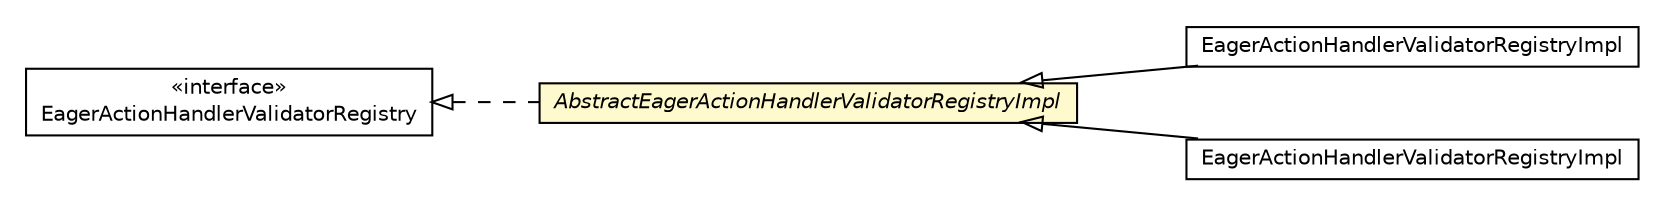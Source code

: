 #!/usr/local/bin/dot
#
# Class diagram 
# Generated by UMLGraph version R5_6-24-gf6e263 (http://www.umlgraph.org/)
#

digraph G {
	edge [fontname="Helvetica",fontsize=10,labelfontname="Helvetica",labelfontsize=10];
	node [fontname="Helvetica",fontsize=10,shape=plaintext];
	nodesep=0.25;
	ranksep=0.5;
	rankdir=LR;
	// com.gwtplatform.dispatch.server.actionhandlervalidator.EagerActionHandlerValidatorRegistry
	c61762 [label=<<table title="com.gwtplatform.dispatch.server.actionhandlervalidator.EagerActionHandlerValidatorRegistry" border="0" cellborder="1" cellspacing="0" cellpadding="2" port="p" href="./EagerActionHandlerValidatorRegistry.html">
		<tr><td><table border="0" cellspacing="0" cellpadding="1">
<tr><td align="center" balign="center"> &#171;interface&#187; </td></tr>
<tr><td align="center" balign="center"> EagerActionHandlerValidatorRegistry </td></tr>
		</table></td></tr>
		</table>>, URL="./EagerActionHandlerValidatorRegistry.html", fontname="Helvetica", fontcolor="black", fontsize=10.0];
	// com.gwtplatform.dispatch.server.actionhandlervalidator.AbstractEagerActionHandlerValidatorRegistryImpl
	c61772 [label=<<table title="com.gwtplatform.dispatch.server.actionhandlervalidator.AbstractEagerActionHandlerValidatorRegistryImpl" border="0" cellborder="1" cellspacing="0" cellpadding="2" port="p" bgcolor="lemonChiffon" href="./AbstractEagerActionHandlerValidatorRegistryImpl.html">
		<tr><td><table border="0" cellspacing="0" cellpadding="1">
<tr><td align="center" balign="center"><font face="Helvetica-Oblique"> AbstractEagerActionHandlerValidatorRegistryImpl </font></td></tr>
		</table></td></tr>
		</table>>, URL="./AbstractEagerActionHandlerValidatorRegistryImpl.html", fontname="Helvetica", fontcolor="black", fontsize=10.0];
	// com.gwtplatform.dispatch.server.guice.actionhandlervalidator.EagerActionHandlerValidatorRegistryImpl
	c61981 [label=<<table title="com.gwtplatform.dispatch.server.guice.actionhandlervalidator.EagerActionHandlerValidatorRegistryImpl" border="0" cellborder="1" cellspacing="0" cellpadding="2" port="p" href="../guice/actionhandlervalidator/EagerActionHandlerValidatorRegistryImpl.html">
		<tr><td><table border="0" cellspacing="0" cellpadding="1">
<tr><td align="center" balign="center"> EagerActionHandlerValidatorRegistryImpl </td></tr>
		</table></td></tr>
		</table>>, URL="../guice/actionhandlervalidator/EagerActionHandlerValidatorRegistryImpl.html", fontname="Helvetica", fontcolor="black", fontsize=10.0];
	// com.gwtplatform.dispatch.server.spring.actionhandlervalidator.EagerActionHandlerValidatorRegistryImpl
	c61996 [label=<<table title="com.gwtplatform.dispatch.server.spring.actionhandlervalidator.EagerActionHandlerValidatorRegistryImpl" border="0" cellborder="1" cellspacing="0" cellpadding="2" port="p" href="../spring/actionhandlervalidator/EagerActionHandlerValidatorRegistryImpl.html">
		<tr><td><table border="0" cellspacing="0" cellpadding="1">
<tr><td align="center" balign="center"> EagerActionHandlerValidatorRegistryImpl </td></tr>
		</table></td></tr>
		</table>>, URL="../spring/actionhandlervalidator/EagerActionHandlerValidatorRegistryImpl.html", fontname="Helvetica", fontcolor="black", fontsize=10.0];
	//com.gwtplatform.dispatch.server.actionhandlervalidator.AbstractEagerActionHandlerValidatorRegistryImpl implements com.gwtplatform.dispatch.server.actionhandlervalidator.EagerActionHandlerValidatorRegistry
	c61762:p -> c61772:p [dir=back,arrowtail=empty,style=dashed];
	//com.gwtplatform.dispatch.server.guice.actionhandlervalidator.EagerActionHandlerValidatorRegistryImpl extends com.gwtplatform.dispatch.server.actionhandlervalidator.AbstractEagerActionHandlerValidatorRegistryImpl
	c61772:p -> c61981:p [dir=back,arrowtail=empty];
	//com.gwtplatform.dispatch.server.spring.actionhandlervalidator.EagerActionHandlerValidatorRegistryImpl extends com.gwtplatform.dispatch.server.actionhandlervalidator.AbstractEagerActionHandlerValidatorRegistryImpl
	c61772:p -> c61996:p [dir=back,arrowtail=empty];
}

